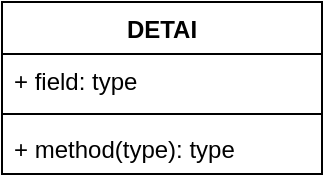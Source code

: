 <mxfile version="13.10.5" type="device"><diagram id="MuLc1rZlpCog1iXUWCM4" name="Page-1"><mxGraphModel dx="1422" dy="762" grid="1" gridSize="10" guides="1" tooltips="1" connect="1" arrows="1" fold="1" page="1" pageScale="1" pageWidth="850" pageHeight="1100" math="0" shadow="0"><root><mxCell id="0"/><mxCell id="1" parent="0"/><mxCell id="CTYUMZMwKLCY1p3noK5J-5" value="DETAI" style="swimlane;fontStyle=1;align=center;verticalAlign=top;childLayout=stackLayout;horizontal=1;startSize=26;horizontalStack=0;resizeParent=1;resizeParentMax=0;resizeLast=0;collapsible=1;marginBottom=0;" vertex="1" parent="1"><mxGeometry x="80" y="280" width="160" height="86" as="geometry"/></mxCell><mxCell id="CTYUMZMwKLCY1p3noK5J-6" value="+ field: type" style="text;strokeColor=none;fillColor=none;align=left;verticalAlign=top;spacingLeft=4;spacingRight=4;overflow=hidden;rotatable=0;points=[[0,0.5],[1,0.5]];portConstraint=eastwest;" vertex="1" parent="CTYUMZMwKLCY1p3noK5J-5"><mxGeometry y="26" width="160" height="26" as="geometry"/></mxCell><mxCell id="CTYUMZMwKLCY1p3noK5J-7" value="" style="line;strokeWidth=1;fillColor=none;align=left;verticalAlign=middle;spacingTop=-1;spacingLeft=3;spacingRight=3;rotatable=0;labelPosition=right;points=[];portConstraint=eastwest;" vertex="1" parent="CTYUMZMwKLCY1p3noK5J-5"><mxGeometry y="52" width="160" height="8" as="geometry"/></mxCell><mxCell id="CTYUMZMwKLCY1p3noK5J-8" value="+ method(type): type" style="text;strokeColor=none;fillColor=none;align=left;verticalAlign=top;spacingLeft=4;spacingRight=4;overflow=hidden;rotatable=0;points=[[0,0.5],[1,0.5]];portConstraint=eastwest;" vertex="1" parent="CTYUMZMwKLCY1p3noK5J-5"><mxGeometry y="60" width="160" height="26" as="geometry"/></mxCell></root></mxGraphModel></diagram></mxfile>